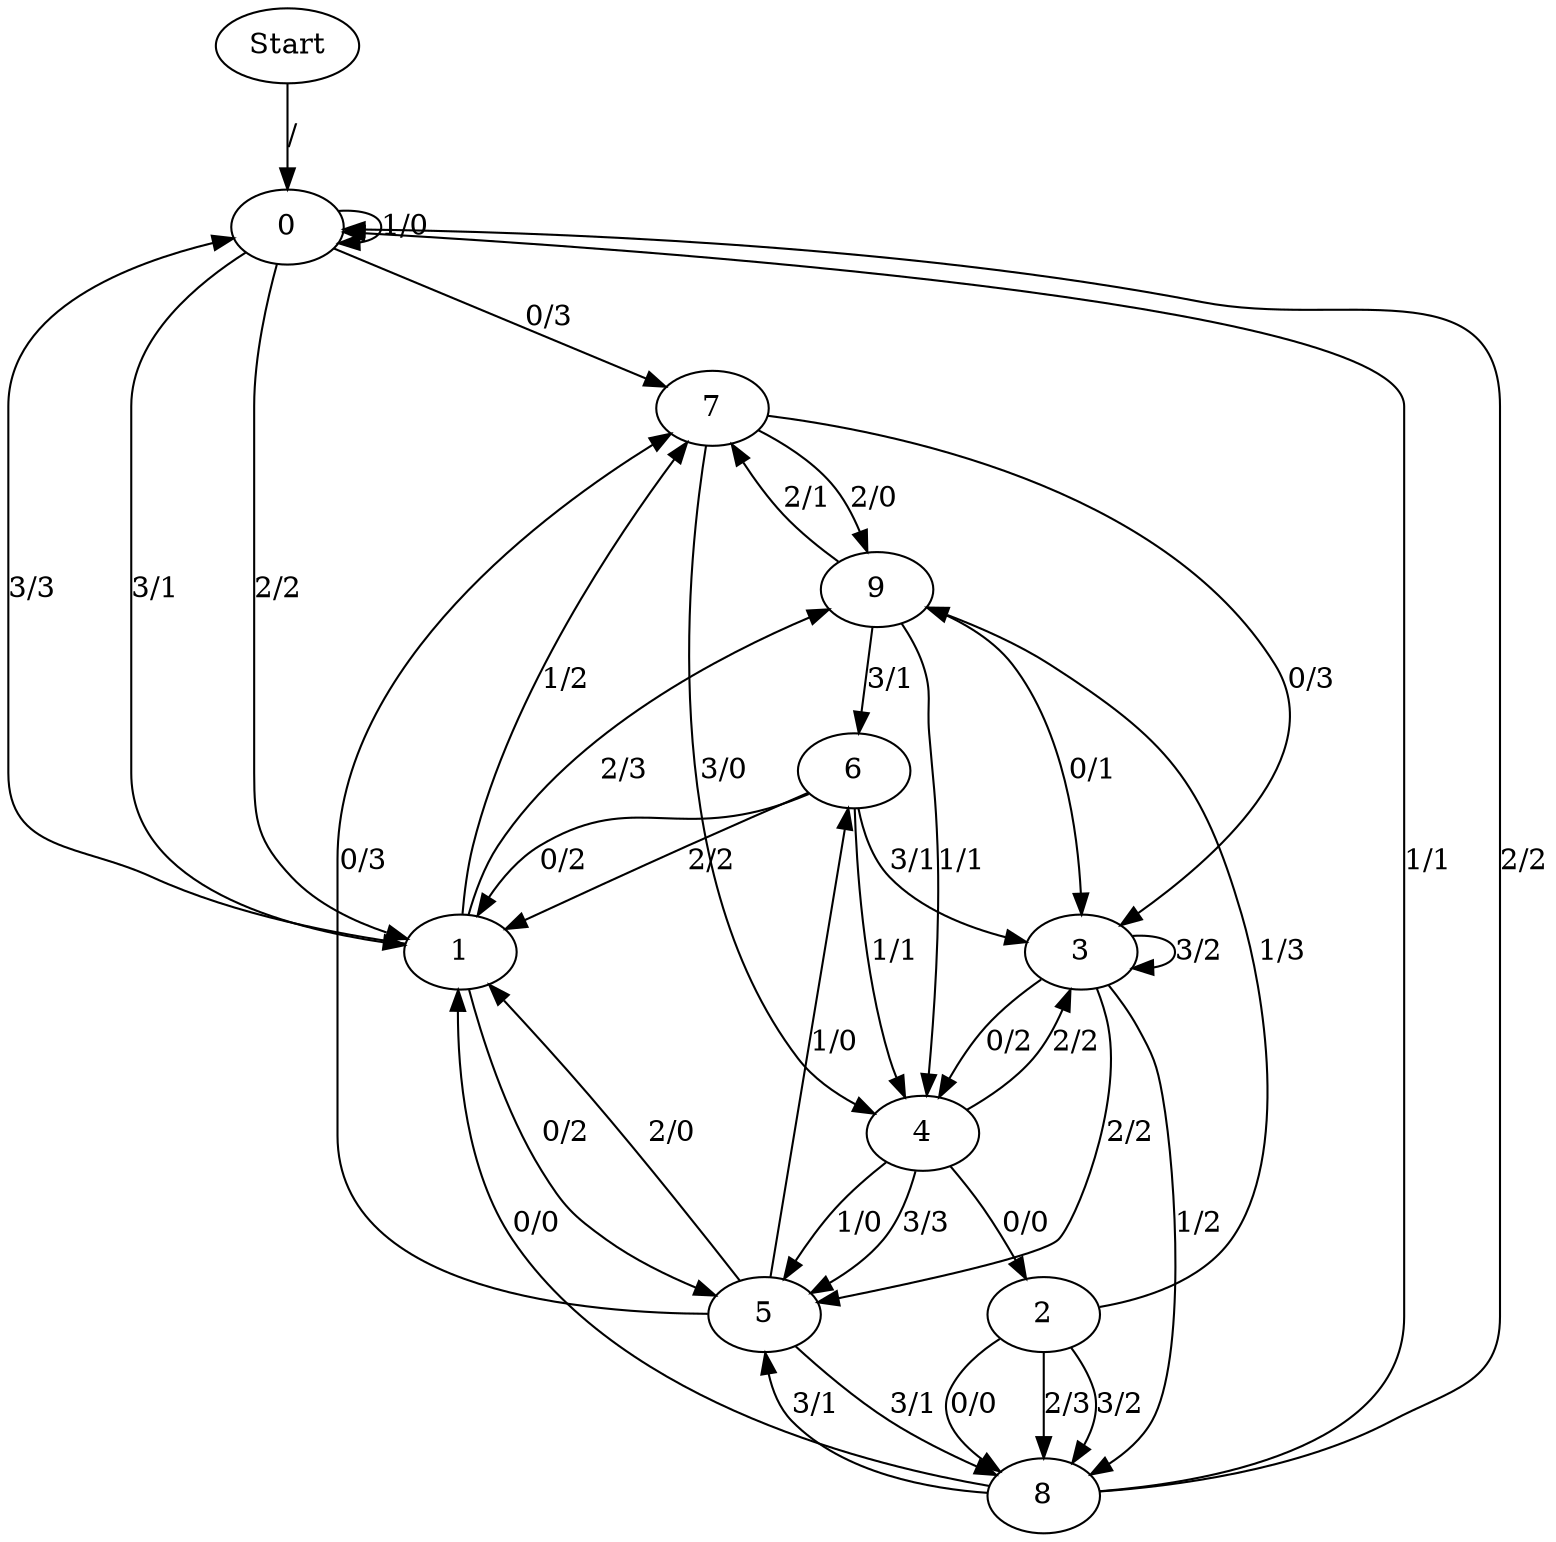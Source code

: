 digraph {
	Start -> 0 [label="/"]
	0 -> 7 [label="0/3"]
	0 -> 0 [label="1/0"]
	0 -> 1 [label="2/2"]
	0 -> 1 [label="3/1"]
	9 -> 3 [label="0/1"]
	9 -> 4 [label="1/1"]
	9 -> 7 [label="2/1"]
	9 -> 6 [label="3/1"]
	6 -> 3 [label="3/1"]
	6 -> 1 [label="0/2"]
	6 -> 4 [label="1/1"]
	6 -> 1 [label="2/2"]
	1 -> 5 [label="0/2"]
	1 -> 7 [label="1/2"]
	1 -> 9 [label="2/3"]
	1 -> 0 [label="3/3"]
	5 -> 6 [label="1/0"]
	5 -> 1 [label="2/0"]
	5 -> 8 [label="3/1"]
	5 -> 7 [label="0/3"]
	8 -> 0 [label="1/1"]
	8 -> 0 [label="2/2"]
	8 -> 5 [label="3/1"]
	8 -> 1 [label="0/0"]
	7 -> 9 [label="2/0"]
	7 -> 4 [label="3/0"]
	7 -> 3 [label="0/3"]
	3 -> 8 [label="1/2"]
	3 -> 5 [label="2/2"]
	3 -> 3 [label="3/2"]
	3 -> 4 [label="0/2"]
	4 -> 5 [label="1/0"]
	4 -> 3 [label="2/2"]
	4 -> 5 [label="3/3"]
	4 -> 2 [label="0/0"]
	2 -> 8 [label="0/0"]
	2 -> 9 [label="1/3"]
	2 -> 8 [label="2/3"]
	2 -> 8 [label="3/2"]
}